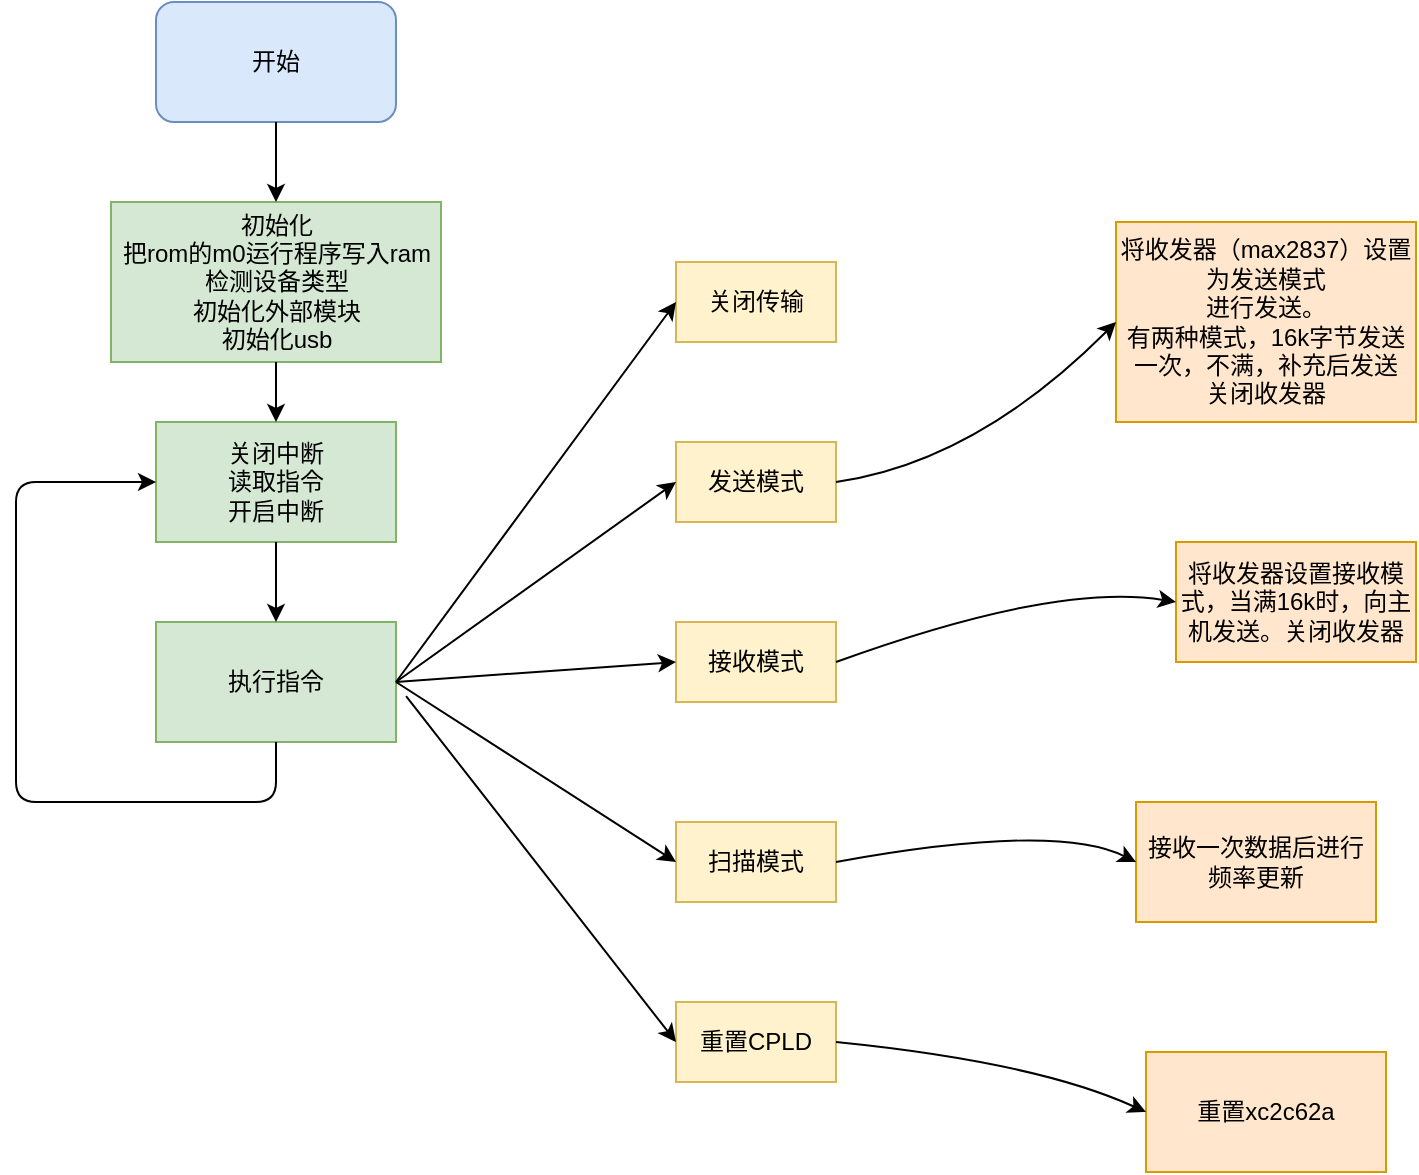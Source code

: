 <mxfile version="14.6.13" type="device"><diagram id="2HuUaYfwy_--iY13m0RI" name="第 1 页"><mxGraphModel dx="1913" dy="966" grid="1" gridSize="10" guides="1" tooltips="1" connect="1" arrows="1" fold="1" page="1" pageScale="1" pageWidth="827" pageHeight="1169" math="0" shadow="0"><root><mxCell id="0"/><mxCell id="1" parent="0"/><mxCell id="tSyaUicbtMHA12XP1xcG-1" value="开始" style="rounded=1;whiteSpace=wrap;html=1;fillColor=#dae8fc;strokeColor=#6c8ebf;" vertex="1" parent="1"><mxGeometry width="120" height="60" as="geometry"/></mxCell><mxCell id="tSyaUicbtMHA12XP1xcG-2" value="初始化&lt;br&gt;把rom的m0运行程序写入ram&lt;br&gt;检测设备类型&lt;br&gt;初始化外部模块&lt;br&gt;初始化usb" style="rounded=0;whiteSpace=wrap;html=1;fillColor=#d5e8d4;strokeColor=#82b366;" vertex="1" parent="1"><mxGeometry x="-22.5" y="100" width="165" height="80" as="geometry"/></mxCell><mxCell id="tSyaUicbtMHA12XP1xcG-4" value="" style="endArrow=classic;html=1;exitX=0.5;exitY=1;exitDx=0;exitDy=0;" edge="1" parent="1" source="tSyaUicbtMHA12XP1xcG-1" target="tSyaUicbtMHA12XP1xcG-2"><mxGeometry width="50" height="50" relative="1" as="geometry"><mxPoint x="390" y="480" as="sourcePoint"/><mxPoint x="440" y="430" as="targetPoint"/></mxGeometry></mxCell><mxCell id="tSyaUicbtMHA12XP1xcG-5" value="关闭中断&lt;br&gt;读取指令&lt;br&gt;开启中断" style="rounded=0;whiteSpace=wrap;html=1;fillColor=#d5e8d4;strokeColor=#82b366;" vertex="1" parent="1"><mxGeometry y="210" width="120" height="60" as="geometry"/></mxCell><mxCell id="tSyaUicbtMHA12XP1xcG-7" value="执行指令" style="rounded=0;whiteSpace=wrap;html=1;fillColor=#d5e8d4;strokeColor=#82b366;" vertex="1" parent="1"><mxGeometry y="310" width="120" height="60" as="geometry"/></mxCell><mxCell id="tSyaUicbtMHA12XP1xcG-8" value="" style="endArrow=classic;html=1;exitX=0.5;exitY=1;exitDx=0;exitDy=0;" edge="1" parent="1" source="tSyaUicbtMHA12XP1xcG-2" target="tSyaUicbtMHA12XP1xcG-5"><mxGeometry width="50" height="50" relative="1" as="geometry"><mxPoint x="390" y="470" as="sourcePoint"/><mxPoint x="440" y="420" as="targetPoint"/></mxGeometry></mxCell><mxCell id="tSyaUicbtMHA12XP1xcG-9" value="" style="endArrow=classic;html=1;exitX=0.5;exitY=1;exitDx=0;exitDy=0;" edge="1" parent="1" source="tSyaUicbtMHA12XP1xcG-5" target="tSyaUicbtMHA12XP1xcG-7"><mxGeometry width="50" height="50" relative="1" as="geometry"><mxPoint x="390" y="470" as="sourcePoint"/><mxPoint x="440" y="420" as="targetPoint"/></mxGeometry></mxCell><mxCell id="tSyaUicbtMHA12XP1xcG-10" value="" style="endArrow=classic;html=1;exitX=0.5;exitY=1;exitDx=0;exitDy=0;entryX=0;entryY=0.5;entryDx=0;entryDy=0;" edge="1" parent="1" source="tSyaUicbtMHA12XP1xcG-7" target="tSyaUicbtMHA12XP1xcG-5"><mxGeometry width="50" height="50" relative="1" as="geometry"><mxPoint x="390" y="470" as="sourcePoint"/><mxPoint x="440" y="420" as="targetPoint"/><Array as="points"><mxPoint x="60" y="400"/><mxPoint x="-70" y="400"/><mxPoint x="-70" y="240"/></Array></mxGeometry></mxCell><mxCell id="tSyaUicbtMHA12XP1xcG-14" value="扫描模式" style="rounded=0;whiteSpace=wrap;html=1;fillColor=#fff2cc;strokeColor=#d6b656;" vertex="1" parent="1"><mxGeometry x="260" y="410" width="80" height="40" as="geometry"/></mxCell><mxCell id="tSyaUicbtMHA12XP1xcG-15" value="重置CPLD" style="rounded=0;whiteSpace=wrap;html=1;fillColor=#fff2cc;strokeColor=#d6b656;" vertex="1" parent="1"><mxGeometry x="260" y="500" width="80" height="40" as="geometry"/></mxCell><mxCell id="tSyaUicbtMHA12XP1xcG-16" value="关闭传输" style="rounded=0;whiteSpace=wrap;html=1;fillColor=#fff2cc;strokeColor=#d6b656;" vertex="1" parent="1"><mxGeometry x="260" y="130" width="80" height="40" as="geometry"/></mxCell><mxCell id="tSyaUicbtMHA12XP1xcG-17" value="发送模式" style="rounded=0;whiteSpace=wrap;html=1;fillColor=#fff2cc;strokeColor=#d6b656;" vertex="1" parent="1"><mxGeometry x="260" y="220" width="80" height="40" as="geometry"/></mxCell><mxCell id="tSyaUicbtMHA12XP1xcG-18" value="接收模式" style="rounded=0;whiteSpace=wrap;html=1;fillColor=#fff2cc;strokeColor=#d6b656;" vertex="1" parent="1"><mxGeometry x="260" y="310" width="80" height="40" as="geometry"/></mxCell><mxCell id="tSyaUicbtMHA12XP1xcG-21" value="" style="endArrow=classic;html=1;exitX=1;exitY=0.5;exitDx=0;exitDy=0;entryX=0;entryY=0.5;entryDx=0;entryDy=0;" edge="1" parent="1" source="tSyaUicbtMHA12XP1xcG-7" target="tSyaUicbtMHA12XP1xcG-16"><mxGeometry width="50" height="50" relative="1" as="geometry"><mxPoint x="390" y="470" as="sourcePoint"/><mxPoint x="440" y="420" as="targetPoint"/></mxGeometry></mxCell><mxCell id="tSyaUicbtMHA12XP1xcG-22" value="" style="endArrow=classic;html=1;exitX=1;exitY=0.5;exitDx=0;exitDy=0;entryX=0;entryY=0.5;entryDx=0;entryDy=0;" edge="1" parent="1" source="tSyaUicbtMHA12XP1xcG-7" target="tSyaUicbtMHA12XP1xcG-18"><mxGeometry width="50" height="50" relative="1" as="geometry"><mxPoint x="390" y="470" as="sourcePoint"/><mxPoint x="440" y="420" as="targetPoint"/></mxGeometry></mxCell><mxCell id="tSyaUicbtMHA12XP1xcG-23" value="" style="endArrow=classic;html=1;exitX=1;exitY=0.5;exitDx=0;exitDy=0;entryX=0;entryY=0.5;entryDx=0;entryDy=0;" edge="1" parent="1" source="tSyaUicbtMHA12XP1xcG-7" target="tSyaUicbtMHA12XP1xcG-17"><mxGeometry width="50" height="50" relative="1" as="geometry"><mxPoint x="390" y="470" as="sourcePoint"/><mxPoint x="440" y="420" as="targetPoint"/></mxGeometry></mxCell><mxCell id="tSyaUicbtMHA12XP1xcG-24" value="" style="endArrow=classic;html=1;exitX=1.042;exitY=0.617;exitDx=0;exitDy=0;exitPerimeter=0;entryX=0;entryY=0.5;entryDx=0;entryDy=0;" edge="1" parent="1" source="tSyaUicbtMHA12XP1xcG-7" target="tSyaUicbtMHA12XP1xcG-15"><mxGeometry width="50" height="50" relative="1" as="geometry"><mxPoint x="390" y="470" as="sourcePoint"/><mxPoint x="440" y="420" as="targetPoint"/></mxGeometry></mxCell><mxCell id="tSyaUicbtMHA12XP1xcG-25" value="" style="endArrow=classic;html=1;exitX=1;exitY=0.5;exitDx=0;exitDy=0;entryX=0;entryY=0.5;entryDx=0;entryDy=0;" edge="1" parent="1" source="tSyaUicbtMHA12XP1xcG-7" target="tSyaUicbtMHA12XP1xcG-14"><mxGeometry width="50" height="50" relative="1" as="geometry"><mxPoint x="390" y="470" as="sourcePoint"/><mxPoint x="440" y="420" as="targetPoint"/></mxGeometry></mxCell><mxCell id="tSyaUicbtMHA12XP1xcG-26" value="将收发器（max2837）设置为发送模式&lt;br&gt;进行发送。&lt;br&gt;有两种模式，16k字节发送一次，不满，补充后发送&lt;br&gt;关闭收发器" style="rounded=0;whiteSpace=wrap;html=1;fillColor=#ffe6cc;strokeColor=#d79b00;" vertex="1" parent="1"><mxGeometry x="480" y="110" width="150" height="100" as="geometry"/></mxCell><mxCell id="tSyaUicbtMHA12XP1xcG-27" value="将收发器设置接收模式，当满16k时，向主机发送。关闭收发器" style="rounded=0;whiteSpace=wrap;html=1;fillColor=#ffe6cc;strokeColor=#d79b00;" vertex="1" parent="1"><mxGeometry x="510" y="270" width="120" height="60" as="geometry"/></mxCell><mxCell id="tSyaUicbtMHA12XP1xcG-28" value="接收一次数据后进行频率更新" style="rounded=0;whiteSpace=wrap;html=1;fillColor=#ffe6cc;strokeColor=#d79b00;" vertex="1" parent="1"><mxGeometry x="490" y="400" width="120" height="60" as="geometry"/></mxCell><mxCell id="tSyaUicbtMHA12XP1xcG-29" value="重置xc2c62a" style="rounded=0;whiteSpace=wrap;html=1;fillColor=#ffe6cc;strokeColor=#d79b00;" vertex="1" parent="1"><mxGeometry x="495" y="525" width="120" height="60" as="geometry"/></mxCell><mxCell id="tSyaUicbtMHA12XP1xcG-31" value="" style="curved=1;endArrow=classic;html=1;exitX=1;exitY=0.5;exitDx=0;exitDy=0;entryX=0;entryY=0.5;entryDx=0;entryDy=0;" edge="1" parent="1" source="tSyaUicbtMHA12XP1xcG-15" target="tSyaUicbtMHA12XP1xcG-29"><mxGeometry width="50" height="50" relative="1" as="geometry"><mxPoint x="390" y="470" as="sourcePoint"/><mxPoint x="440" y="420" as="targetPoint"/><Array as="points"><mxPoint x="440" y="530"/></Array></mxGeometry></mxCell><mxCell id="tSyaUicbtMHA12XP1xcG-32" value="" style="curved=1;endArrow=classic;html=1;entryX=0;entryY=0.5;entryDx=0;entryDy=0;exitX=1;exitY=0.5;exitDx=0;exitDy=0;" edge="1" parent="1" source="tSyaUicbtMHA12XP1xcG-17" target="tSyaUicbtMHA12XP1xcG-26"><mxGeometry width="50" height="50" relative="1" as="geometry"><mxPoint x="390" y="470" as="sourcePoint"/><mxPoint x="440" y="420" as="targetPoint"/><Array as="points"><mxPoint x="410" y="230"/></Array></mxGeometry></mxCell><mxCell id="tSyaUicbtMHA12XP1xcG-33" value="" style="curved=1;endArrow=classic;html=1;exitX=1;exitY=0.5;exitDx=0;exitDy=0;entryX=0;entryY=0.5;entryDx=0;entryDy=0;" edge="1" parent="1" source="tSyaUicbtMHA12XP1xcG-18" target="tSyaUicbtMHA12XP1xcG-27"><mxGeometry width="50" height="50" relative="1" as="geometry"><mxPoint x="390" y="410" as="sourcePoint"/><mxPoint x="440" y="360" as="targetPoint"/><Array as="points"><mxPoint x="450" y="290"/></Array></mxGeometry></mxCell><mxCell id="tSyaUicbtMHA12XP1xcG-35" value="" style="curved=1;endArrow=classic;html=1;exitX=1;exitY=0.5;exitDx=0;exitDy=0;entryX=0;entryY=0.5;entryDx=0;entryDy=0;" edge="1" parent="1" source="tSyaUicbtMHA12XP1xcG-14" target="tSyaUicbtMHA12XP1xcG-28"><mxGeometry width="50" height="50" relative="1" as="geometry"><mxPoint x="390" y="410" as="sourcePoint"/><mxPoint x="440" y="360" as="targetPoint"/><Array as="points"><mxPoint x="450" y="410"/></Array></mxGeometry></mxCell></root></mxGraphModel></diagram></mxfile>